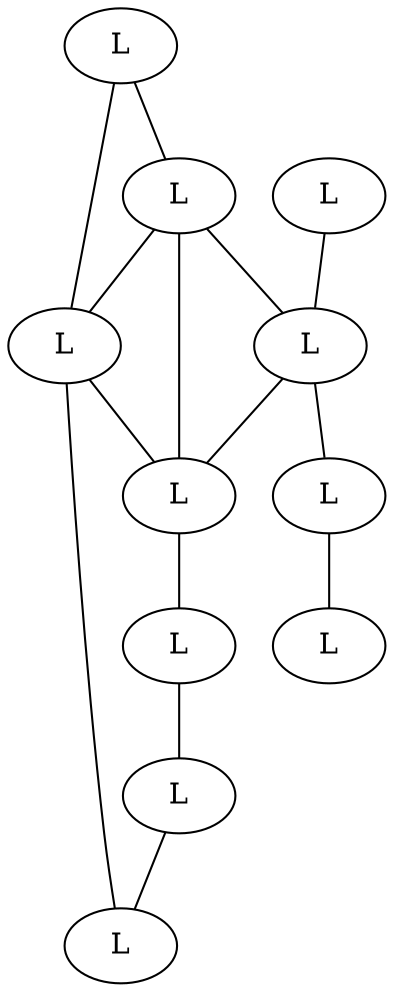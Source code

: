 graph G {
0[label=L];
1[label=L];
2[label=L];
3[label=L];
4[label=L];
5[label=L];
6[label=L];
7[label=L];
8[label=L];
9[label=L];
10[label=L];
0--1 ;
0--2 ;
1--2 ;
1--7 ;
1--4 ;
2--7 ;
2--10 ;
3--4 ;
4--5 ;
4--7 ;
5--6 ;
7--8 ;
8--9 ;
9--10 ;
}
